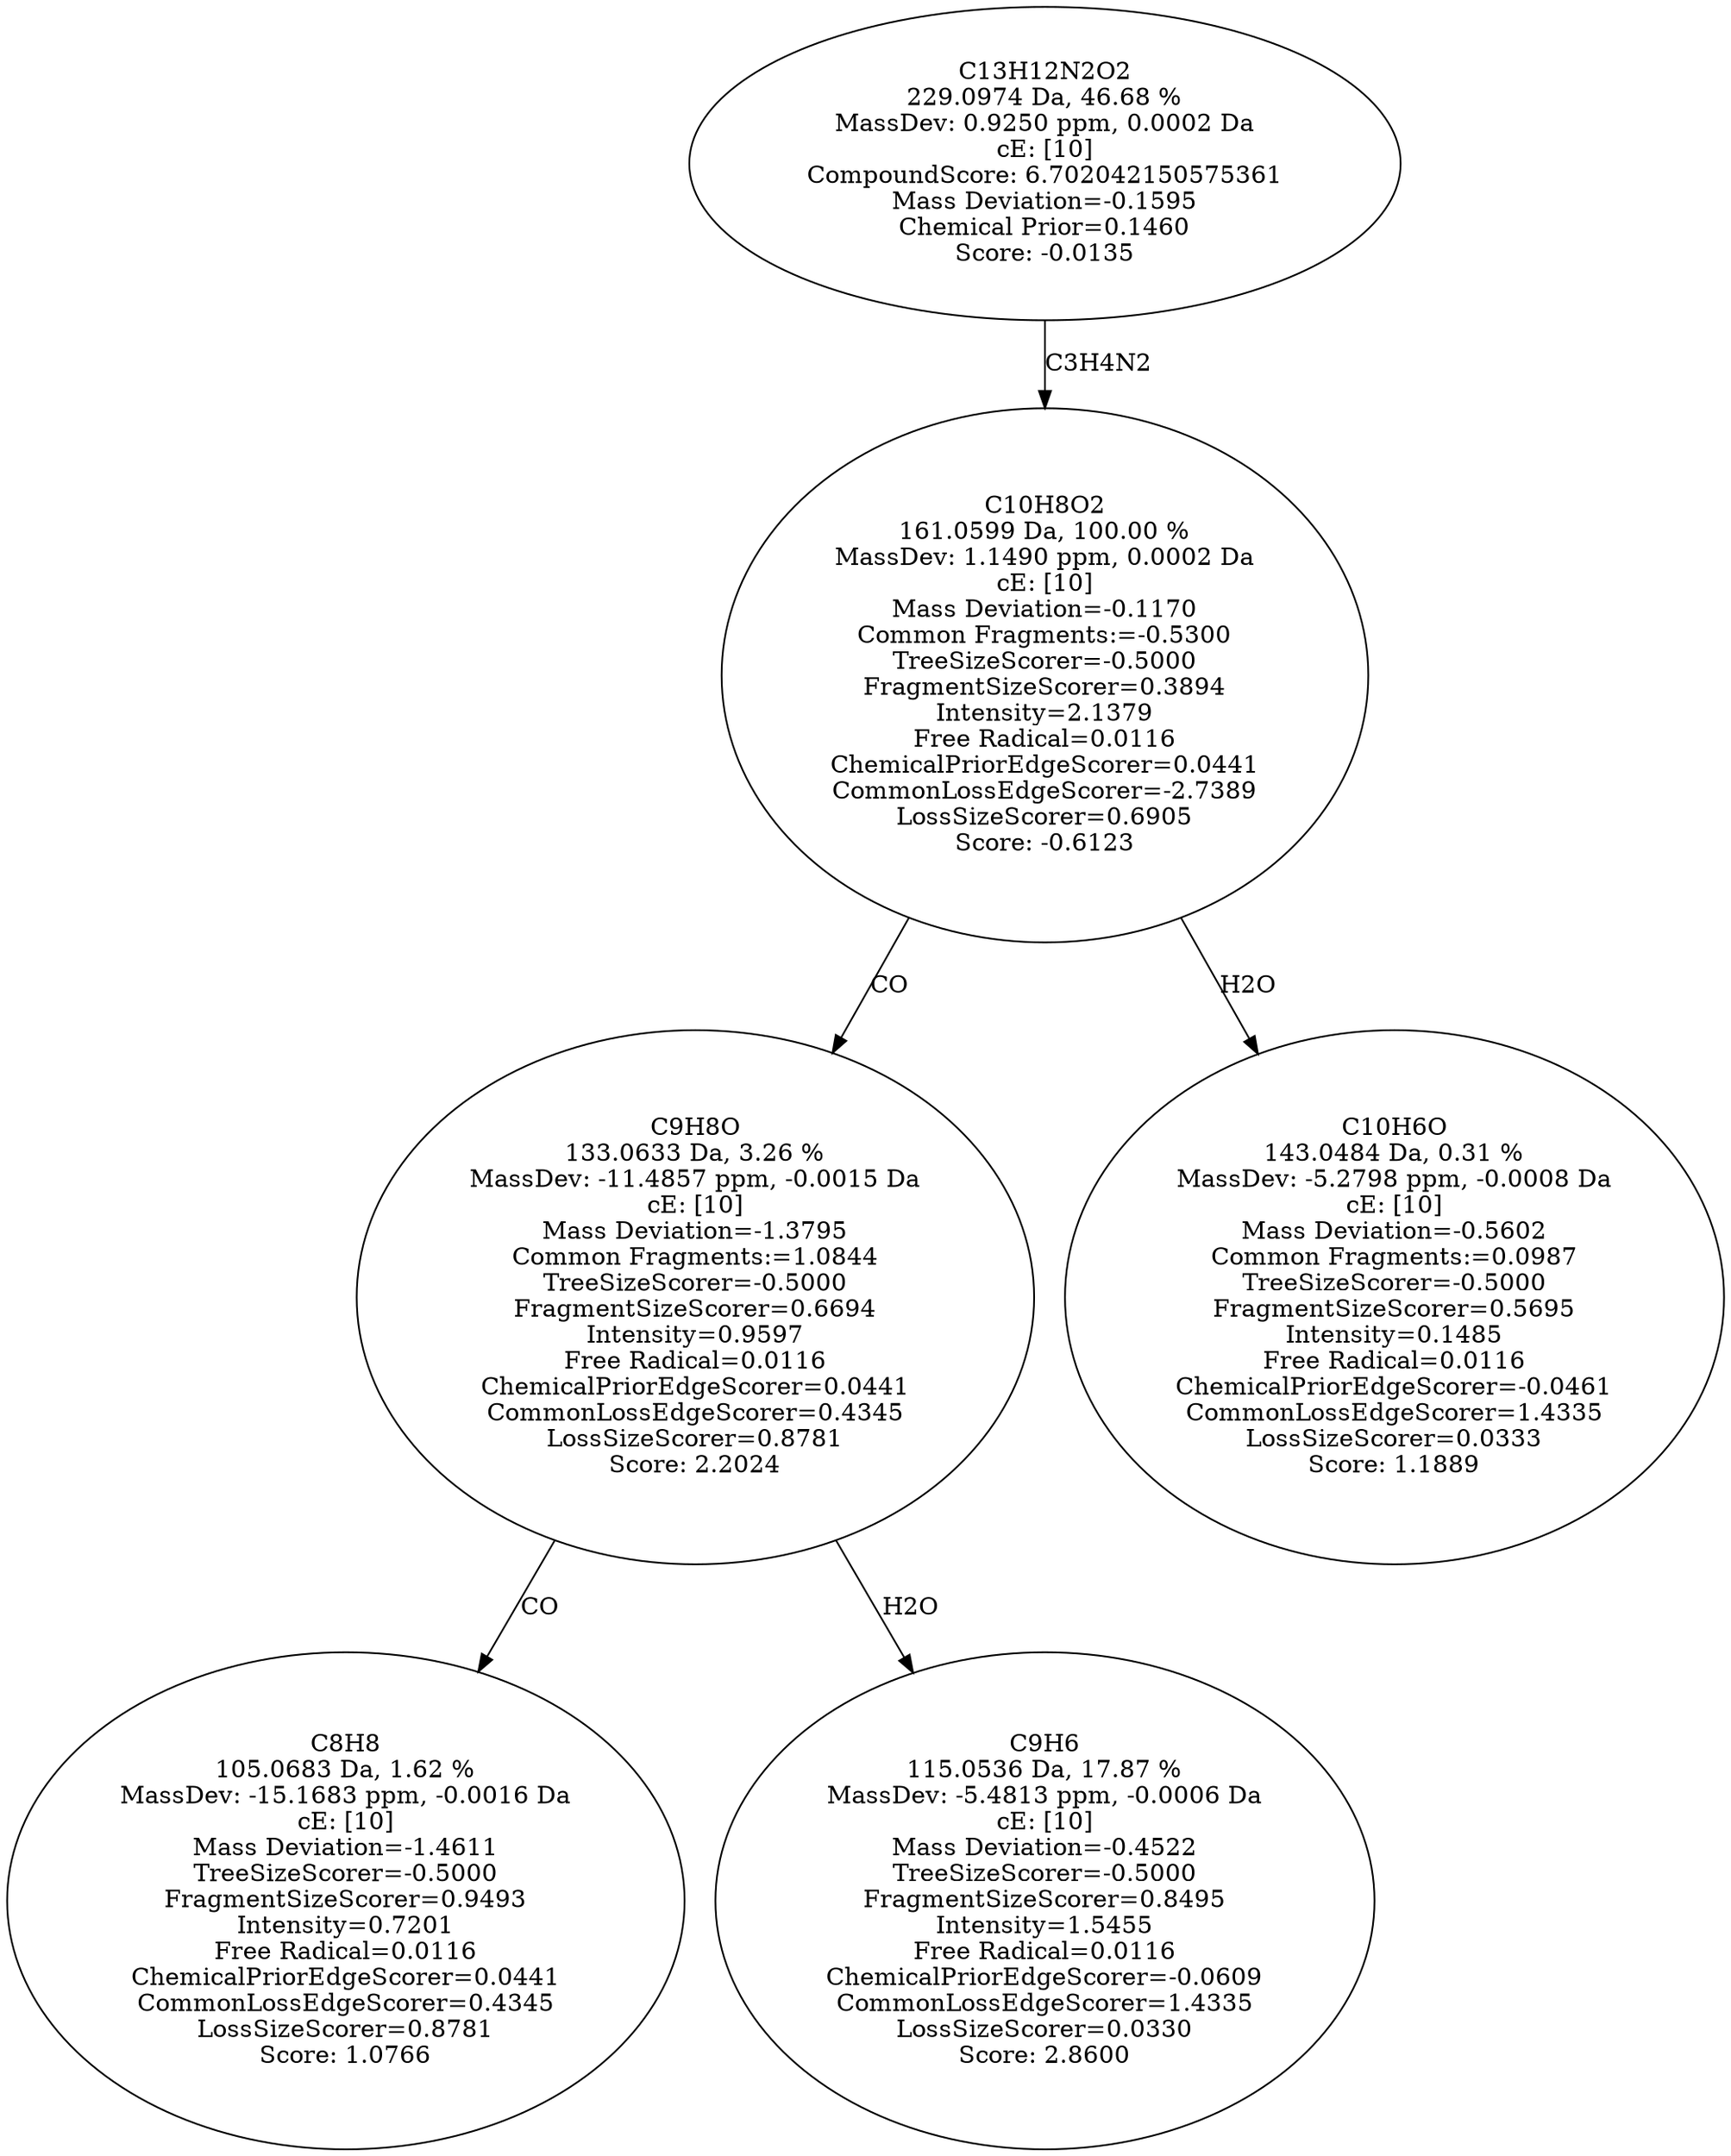 strict digraph {
v1 [label="C8H8\n105.0683 Da, 1.62 %\nMassDev: -15.1683 ppm, -0.0016 Da\ncE: [10]\nMass Deviation=-1.4611\nTreeSizeScorer=-0.5000\nFragmentSizeScorer=0.9493\nIntensity=0.7201\nFree Radical=0.0116\nChemicalPriorEdgeScorer=0.0441\nCommonLossEdgeScorer=0.4345\nLossSizeScorer=0.8781\nScore: 1.0766"];
v2 [label="C9H6\n115.0536 Da, 17.87 %\nMassDev: -5.4813 ppm, -0.0006 Da\ncE: [10]\nMass Deviation=-0.4522\nTreeSizeScorer=-0.5000\nFragmentSizeScorer=0.8495\nIntensity=1.5455\nFree Radical=0.0116\nChemicalPriorEdgeScorer=-0.0609\nCommonLossEdgeScorer=1.4335\nLossSizeScorer=0.0330\nScore: 2.8600"];
v3 [label="C9H8O\n133.0633 Da, 3.26 %\nMassDev: -11.4857 ppm, -0.0015 Da\ncE: [10]\nMass Deviation=-1.3795\nCommon Fragments:=1.0844\nTreeSizeScorer=-0.5000\nFragmentSizeScorer=0.6694\nIntensity=0.9597\nFree Radical=0.0116\nChemicalPriorEdgeScorer=0.0441\nCommonLossEdgeScorer=0.4345\nLossSizeScorer=0.8781\nScore: 2.2024"];
v4 [label="C10H6O\n143.0484 Da, 0.31 %\nMassDev: -5.2798 ppm, -0.0008 Da\ncE: [10]\nMass Deviation=-0.5602\nCommon Fragments:=0.0987\nTreeSizeScorer=-0.5000\nFragmentSizeScorer=0.5695\nIntensity=0.1485\nFree Radical=0.0116\nChemicalPriorEdgeScorer=-0.0461\nCommonLossEdgeScorer=1.4335\nLossSizeScorer=0.0333\nScore: 1.1889"];
v5 [label="C10H8O2\n161.0599 Da, 100.00 %\nMassDev: 1.1490 ppm, 0.0002 Da\ncE: [10]\nMass Deviation=-0.1170\nCommon Fragments:=-0.5300\nTreeSizeScorer=-0.5000\nFragmentSizeScorer=0.3894\nIntensity=2.1379\nFree Radical=0.0116\nChemicalPriorEdgeScorer=0.0441\nCommonLossEdgeScorer=-2.7389\nLossSizeScorer=0.6905\nScore: -0.6123"];
v6 [label="C13H12N2O2\n229.0974 Da, 46.68 %\nMassDev: 0.9250 ppm, 0.0002 Da\ncE: [10]\nCompoundScore: 6.702042150575361\nMass Deviation=-0.1595\nChemical Prior=0.1460\nScore: -0.0135"];
v3 -> v1 [label="CO"];
v3 -> v2 [label="H2O"];
v5 -> v3 [label="CO"];
v5 -> v4 [label="H2O"];
v6 -> v5 [label="C3H4N2"];
}
